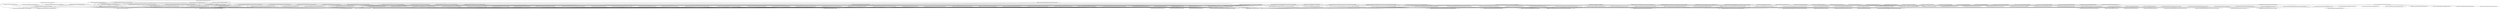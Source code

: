 digraph G {
  "org.apache.commons.lang3$StringUtils#deleteWhitespace(java.lang.String)" -> "org.apache.commons.lang3$StringUtils#isEmpty(java.lang.CharSequence)";
  "org.apache.commons.lang3$StringUtils#deleteWhitespace(java.lang.String)" -> "org.apache.commons.lang3$StringUtils#<clinit>()";
  "org.apache.commons.lang3$StringUtils#lastOrdinalIndexOf(java.lang.CharSequence,java.lang.CharSequence,int)" -> "org.apache.commons.lang3$StringUtils#ordinalIndexOf(java.lang.CharSequence,java.lang.CharSequence,int,boolean)";
  "org.apache.commons.lang3$StringUtils#lastOrdinalIndexOf(java.lang.CharSequence,java.lang.CharSequence,int)" -> "org.apache.commons.lang3$StringUtils#<clinit>()";
  "org.apache.commons.lang3$StringUtils#appendIfMissing(java.lang.String,java.lang.CharSequence,java.lang.CharSequence[])" -> "org.apache.commons.lang3$StringUtils#endsWith(java.lang.CharSequence,java.lang.CharSequence,boolean)";
  "org.apache.commons.lang3$StringUtils#appendIfMissing(java.lang.String,java.lang.CharSequence,java.lang.CharSequence[])" -> "org.apache.commons.lang3$StringUtils#isEmpty(java.lang.CharSequence)";
  "org.apache.commons.lang3$StringUtils#appendIfMissing(java.lang.String,java.lang.CharSequence,java.lang.CharSequence[])" -> "org.apache.commons.lang3$StringUtils#<clinit>()";
  "org.apache.commons.lang3$StringUtils#appendIfMissing(java.lang.String,java.lang.CharSequence,java.lang.CharSequence[])" -> "org.apache.commons.lang3$StringUtils#appendIfMissing(java.lang.String,java.lang.CharSequence,boolean,java.lang.CharSequence[])";
  "org.apache.commons.lang3$StringUtils#appendIfMissing(java.lang.String,java.lang.CharSequence,boolean,java.lang.CharSequence[])" -> "org.apache.commons.lang3$StringUtils#endsWith(java.lang.CharSequence,java.lang.CharSequence,boolean)";
  "org.apache.commons.lang3$StringUtils#appendIfMissing(java.lang.String,java.lang.CharSequence,boolean,java.lang.CharSequence[])" -> "org.apache.commons.lang3$StringUtils#isEmpty(java.lang.CharSequence)";
  "org.apache.commons.lang3$StringUtils#appendIfMissing(java.lang.String,java.lang.CharSequence,boolean,java.lang.CharSequence[])" -> "org.apache.commons.lang3$StringUtils#<clinit>()";
  "org.apache.commons.lang3$StringUtils#join(long[],char)" -> "org.apache.commons.lang3$StringUtils#<clinit>()";
  "org.apache.commons.lang3$StringUtils#join(long[],char)" -> "org.apache.commons.lang3$StringUtils#join(long[],char,int,int)";
  "org.apache.commons.lang3.math$NumberUtils#max(double[])" -> "org.apache.commons.lang3.math$NumberUtils#validateArray(java.lang.Object)";
  "org.apache.commons.lang3.math$NumberUtils#max(double[])" -> "org.apache.commons.lang3.math$NumberUtils#<clinit>()";
  "org.apache.commons.lang3$StringUtils#isAllUpperCase(java.lang.CharSequence)" -> "org.apache.commons.lang3$StringUtils#isEmpty(java.lang.CharSequence)";
  "org.apache.commons.lang3$StringUtils#isAllUpperCase(java.lang.CharSequence)" -> "org.apache.commons.lang3$StringUtils#<clinit>()";
  "org.apache.commons.lang3$StringUtils#chomp(java.lang.String)" -> "org.apache.commons.lang3$StringUtils#isEmpty(java.lang.CharSequence)";
  "org.apache.commons.lang3$StringUtils#chomp(java.lang.String)" -> "org.apache.commons.lang3$StringUtils#<clinit>()";
  "org.apache.commons.lang3$StringUtils#join(short[],char)" -> "org.apache.commons.lang3$StringUtils#join(short[],char,int,int)";
  "org.apache.commons.lang3$StringUtils#join(short[],char)" -> "org.apache.commons.lang3$StringUtils#<clinit>()";
  "org.apache.commons.lang3.math$NumberUtils#isNumber(java.lang.String)" -> "org.apache.commons.lang3$StringUtils#isEmpty(java.lang.CharSequence)";
  "org.apache.commons.lang3.math$NumberUtils#isNumber(java.lang.String)" -> "org.apache.commons.lang3$StringUtils#<clinit>()";
  "org.apache.commons.lang3$StringUtils#isAllLowerCase(java.lang.CharSequence)" -> "org.apache.commons.lang3$StringUtils#isEmpty(java.lang.CharSequence)";
  "org.apache.commons.lang3$StringUtils#isAllLowerCase(java.lang.CharSequence)" -> "org.apache.commons.lang3$StringUtils#<clinit>()";
  "org.apache.commons.lang3.math$NumberUtils#toInt(java.lang.String)" -> "org.apache.commons.lang3.math$NumberUtils#<clinit>()";
  "org.apache.commons.lang3.math$NumberUtils#toInt(java.lang.String)" -> "org.apache.commons.lang3.math$NumberUtils#toInt(java.lang.String,int)";
  "org.apache.commons.lang3.math$NumberUtils#max(byte[])" -> "org.apache.commons.lang3.math$NumberUtils#validateArray(java.lang.Object)";
  "org.apache.commons.lang3.math$NumberUtils#max(byte[])" -> "org.apache.commons.lang3.math$NumberUtils#<clinit>()";
  "org.apache.commons.lang3$StringUtils#join(java.lang.Object[],java.lang.String)" -> "org.apache.commons.lang3$StringUtils#join(java.lang.Object[],java.lang.String,int,int)";
  "org.apache.commons.lang3$StringUtils#join(java.lang.Object[],java.lang.String)" -> "org.apache.commons.lang3$StringUtils#<clinit>()";
  "org.apache.commons.lang3$StringUtils#indexOf(java.lang.CharSequence,int,int)" -> "org.apache.commons.lang3$StringUtils#isEmpty(java.lang.CharSequence)";
  "org.apache.commons.lang3$StringUtils#indexOf(java.lang.CharSequence,int,int)" -> "org.apache.commons.lang3$StringUtils#<clinit>()";
  "org.apache.commons.lang3$StringUtils#join(byte[],char)" -> "org.apache.commons.lang3$StringUtils#join(byte[],char,int,int)";
  "org.apache.commons.lang3$StringUtils#join(byte[],char)" -> "org.apache.commons.lang3$StringUtils#<clinit>()";
  "org.apache.commons.lang3$StringUtils#substringBeforeLast(java.lang.String,java.lang.String)" -> "org.apache.commons.lang3$StringUtils#isEmpty(java.lang.CharSequence)";
  "org.apache.commons.lang3$StringUtils#substringBeforeLast(java.lang.String,java.lang.String)" -> "org.apache.commons.lang3$StringUtils#<clinit>()";
  "org.apache.commons.lang3$StringUtils#strip(java.lang.String)" -> "org.apache.commons.lang3$StringUtils#stripEnd(java.lang.String,java.lang.String)";
  "org.apache.commons.lang3$StringUtils#strip(java.lang.String)" -> "org.apache.commons.lang3$StringUtils#stripStart(java.lang.String,java.lang.String)";
  "org.apache.commons.lang3$StringUtils#strip(java.lang.String)" -> "org.apache.commons.lang3$StringUtils#isEmpty(java.lang.CharSequence)";
  "org.apache.commons.lang3$StringUtils#strip(java.lang.String)" -> "org.apache.commons.lang3$StringUtils#<clinit>()";
  "org.apache.commons.lang3$StringUtils#strip(java.lang.String)" -> "org.apache.commons.lang3$StringUtils#strip(java.lang.String,java.lang.String)";
  "org.apache.commons.lang3$StringUtils#strip(java.lang.String,java.lang.String)" -> "org.apache.commons.lang3$StringUtils#stripEnd(java.lang.String,java.lang.String)";
  "org.apache.commons.lang3$StringUtils#strip(java.lang.String,java.lang.String)" -> "org.apache.commons.lang3$StringUtils#stripStart(java.lang.String,java.lang.String)";
  "org.apache.commons.lang3$StringUtils#strip(java.lang.String,java.lang.String)" -> "org.apache.commons.lang3$StringUtils#isEmpty(java.lang.CharSequence)";
  "org.apache.commons.lang3$StringUtils#strip(java.lang.String,java.lang.String)" -> "org.apache.commons.lang3$StringUtils#<clinit>()";
  "org.apache.commons.lang3.math$NumberUtils#max(float[])" -> "org.apache.commons.lang3.math$NumberUtils#validateArray(java.lang.Object)";
  "org.apache.commons.lang3.math$NumberUtils#max(float[])" -> "org.apache.commons.lang3.math$NumberUtils#<clinit>()";
  "org.apache.commons.lang3$StringUtils#leftPad(java.lang.String,int,java.lang.String)" -> "org.apache.commons.lang3$StringUtils#repeat(char,int)";
  "org.apache.commons.lang3$StringUtils#leftPad(java.lang.String,int,java.lang.String)" -> "org.apache.commons.lang3$StringUtils#leftPad(java.lang.String,int,char)";
  "org.apache.commons.lang3$StringUtils#leftPad(java.lang.String,int,java.lang.String)" -> "org.apache.commons.lang3$StringUtils#isEmpty(java.lang.CharSequence)";
  "org.apache.commons.lang3$StringUtils#leftPad(java.lang.String,int,java.lang.String)" -> "org.apache.commons.lang3$StringUtils#<clinit>()";
  "org.apache.commons.lang3$StringUtils#leftPad(java.lang.String,int,char)" -> "org.apache.commons.lang3$StringUtils#repeat(char,int)";
  "org.apache.commons.lang3$StringUtils#leftPad(java.lang.String,int,char)" -> "org.apache.commons.lang3$StringUtils#leftPad(java.lang.String,int,java.lang.String)";
  "org.apache.commons.lang3$StringUtils#leftPad(java.lang.String,int,char)" -> "org.apache.commons.lang3$StringUtils#isEmpty(java.lang.CharSequence)";
  "org.apache.commons.lang3$StringUtils#leftPad(java.lang.String,int,char)" -> "org.apache.commons.lang3$StringUtils#<clinit>()";
  "org.apache.commons.lang3$StringUtils#join(java.lang.Object[],char)" -> "org.apache.commons.lang3$StringUtils#join(java.lang.Object[],char,int,int)";
  "org.apache.commons.lang3$StringUtils#join(java.lang.Object[],char)" -> "org.apache.commons.lang3$StringUtils#<clinit>()";
  "org.apache.commons.lang3$StringUtils#removeEndIgnoreCase(java.lang.String,java.lang.String)" -> "org.apache.commons.lang3$StringUtils#endsWith(java.lang.CharSequence,java.lang.CharSequence,boolean)";
  "org.apache.commons.lang3$StringUtils#removeEndIgnoreCase(java.lang.String,java.lang.String)" -> "org.apache.commons.lang3$StringUtils#isEmpty(java.lang.CharSequence)";
  "org.apache.commons.lang3$StringUtils#removeEndIgnoreCase(java.lang.String,java.lang.String)" -> "org.apache.commons.lang3$StringUtils#<clinit>()";
  "org.apache.commons.lang3$StringUtils#removeEndIgnoreCase(java.lang.String,java.lang.String)" -> "org.apache.commons.lang3$StringUtils#endsWithIgnoreCase(java.lang.CharSequence,java.lang.CharSequence)";
  "org.apache.commons.lang3$StringUtils#endsWithIgnoreCase(java.lang.CharSequence,java.lang.CharSequence)" -> "org.apache.commons.lang3$StringUtils#endsWith(java.lang.CharSequence,java.lang.CharSequence,boolean)";
  "org.apache.commons.lang3$StringUtils#endsWithIgnoreCase(java.lang.CharSequence,java.lang.CharSequence)" -> "org.apache.commons.lang3$StringUtils#<clinit>()";
  "org.apache.commons.lang3$StringUtils#splitByCharacterTypeCamelCase(java.lang.String)" -> "org.apache.commons.lang3$StringUtils#<clinit>()";
  "org.apache.commons.lang3$StringUtils#splitByCharacterTypeCamelCase(java.lang.String)" -> "org.apache.commons.lang3$StringUtils#splitByCharacterType(java.lang.String,boolean)";
  "org.apache.commons.lang3$StringUtils#splitByWholeSeparatorPreserveAllTokens(java.lang.String,java.lang.String,int)" -> "org.apache.commons.lang3$StringUtils#splitByWholeSeparatorWorker(java.lang.String,java.lang.String,int,boolean)";
  "org.apache.commons.lang3$StringUtils#splitByWholeSeparatorPreserveAllTokens(java.lang.String,java.lang.String,int)" -> "org.apache.commons.lang3$StringUtils#splitWorker(java.lang.String,java.lang.String,int,boolean)";
  "org.apache.commons.lang3$StringUtils#splitByWholeSeparatorPreserveAllTokens(java.lang.String,java.lang.String,int)" -> "org.apache.commons.lang3$StringUtils#<clinit>()";
  "org.apache.commons.lang3$StringUtils#splitByWholeSeparatorWorker(java.lang.String,java.lang.String,int,boolean)" -> "org.apache.commons.lang3$StringUtils#splitWorker(java.lang.String,java.lang.String,int,boolean)";
  "org.apache.commons.lang3$StringUtils#splitByWholeSeparatorWorker(java.lang.String,java.lang.String,int,boolean)" -> "org.apache.commons.lang3$StringUtils#<clinit>()";
  "org.apache.commons.lang3$StringUtils#lastIndexOfIgnoreCase(java.lang.CharSequence,java.lang.CharSequence)" -> "org.apache.commons.lang3$StringUtils#lastIndexOfIgnoreCase(java.lang.CharSequence,java.lang.CharSequence,int)";
  "org.apache.commons.lang3$StringUtils#lastIndexOfIgnoreCase(java.lang.CharSequence,java.lang.CharSequence)" -> "org.apache.commons.lang3$StringUtils#<clinit>()";
  "org.apache.commons.lang3$StringUtils#appendIfMissingIgnoreCase(java.lang.String,java.lang.CharSequence,java.lang.CharSequence[])" -> "org.apache.commons.lang3$StringUtils#endsWith(java.lang.CharSequence,java.lang.CharSequence,boolean)";
  "org.apache.commons.lang3$StringUtils#appendIfMissingIgnoreCase(java.lang.String,java.lang.CharSequence,java.lang.CharSequence[])" -> "org.apache.commons.lang3$StringUtils#isEmpty(java.lang.CharSequence)";
  "org.apache.commons.lang3$StringUtils#appendIfMissingIgnoreCase(java.lang.String,java.lang.CharSequence,java.lang.CharSequence[])" -> "org.apache.commons.lang3$StringUtils#<clinit>()";
  "org.apache.commons.lang3$StringUtils#appendIfMissingIgnoreCase(java.lang.String,java.lang.CharSequence,java.lang.CharSequence[])" -> "org.apache.commons.lang3$StringUtils#appendIfMissing(java.lang.String,java.lang.CharSequence,boolean,java.lang.CharSequence[])";
  "org.apache.commons.lang3$StringUtils#abbreviateMiddle(java.lang.String,java.lang.String,int)" -> "org.apache.commons.lang3$StringUtils#isEmpty(java.lang.CharSequence)";
  "org.apache.commons.lang3$StringUtils#abbreviateMiddle(java.lang.String,java.lang.String,int)" -> "org.apache.commons.lang3$StringUtils#<clinit>()";
  "org.apache.commons.lang3$StringUtils#center(java.lang.String,int,java.lang.String)" -> "org.apache.commons.lang3$StringUtils#repeat(char,int)";
  "org.apache.commons.lang3$StringUtils#center(java.lang.String,int,java.lang.String)" -> "org.apache.commons.lang3$StringUtils#leftPad(java.lang.String,int,java.lang.String)";
  "org.apache.commons.lang3$StringUtils#center(java.lang.String,int,java.lang.String)" -> "org.apache.commons.lang3$StringUtils#leftPad(java.lang.String,int,char)";
  "org.apache.commons.lang3$StringUtils#center(java.lang.String,int,java.lang.String)" -> "org.apache.commons.lang3$StringUtils#rightPad(java.lang.String,int,char)";
  "org.apache.commons.lang3$StringUtils#center(java.lang.String,int,java.lang.String)" -> "org.apache.commons.lang3$StringUtils#isEmpty(java.lang.CharSequence)";
  "org.apache.commons.lang3$StringUtils#center(java.lang.String,int,java.lang.String)" -> "org.apache.commons.lang3$StringUtils#<clinit>()";
  "org.apache.commons.lang3$StringUtils#center(java.lang.String,int,java.lang.String)" -> "org.apache.commons.lang3$StringUtils#rightPad(java.lang.String,int,java.lang.String)";
  "org.apache.commons.lang3$StringUtils#rightPad(java.lang.String,int,char)" -> "org.apache.commons.lang3$StringUtils#repeat(char,int)";
  "org.apache.commons.lang3$StringUtils#rightPad(java.lang.String,int,char)" -> "org.apache.commons.lang3$StringUtils#isEmpty(java.lang.CharSequence)";
  "org.apache.commons.lang3$StringUtils#rightPad(java.lang.String,int,char)" -> "org.apache.commons.lang3$StringUtils#<clinit>()";
  "org.apache.commons.lang3$StringUtils#rightPad(java.lang.String,int,char)" -> "org.apache.commons.lang3$StringUtils#rightPad(java.lang.String,int,java.lang.String)";
  "org.apache.commons.lang3$StringUtils#rightPad(java.lang.String,int,java.lang.String)" -> "org.apache.commons.lang3$StringUtils#repeat(char,int)";
  "org.apache.commons.lang3$StringUtils#rightPad(java.lang.String,int,java.lang.String)" -> "org.apache.commons.lang3$StringUtils#rightPad(java.lang.String,int,char)";
  "org.apache.commons.lang3$StringUtils#rightPad(java.lang.String,int,java.lang.String)" -> "org.apache.commons.lang3$StringUtils#isEmpty(java.lang.CharSequence)";
  "org.apache.commons.lang3$StringUtils#rightPad(java.lang.String,int,java.lang.String)" -> "org.apache.commons.lang3$StringUtils#<clinit>()";
  "org.apache.commons.lang3$StringUtils#defaultIfEmpty(java.lang.CharSequence,java.lang.CharSequence)" -> "org.apache.commons.lang3$StringUtils#isEmpty(java.lang.CharSequence)";
  "org.apache.commons.lang3$StringUtils#defaultIfEmpty(java.lang.CharSequence,java.lang.CharSequence)" -> "org.apache.commons.lang3$StringUtils#<clinit>()";
  "org.apache.commons.lang3$StringUtils#splitByWholeSeparator(java.lang.String,java.lang.String)" -> "org.apache.commons.lang3$StringUtils#splitByWholeSeparatorWorker(java.lang.String,java.lang.String,int,boolean)";
  "org.apache.commons.lang3$StringUtils#splitByWholeSeparator(java.lang.String,java.lang.String)" -> "org.apache.commons.lang3$StringUtils#splitWorker(java.lang.String,java.lang.String,int,boolean)";
  "org.apache.commons.lang3$StringUtils#splitByWholeSeparator(java.lang.String,java.lang.String)" -> "org.apache.commons.lang3$StringUtils#<clinit>()";
  "org.apache.commons.lang3$StringUtils#remove(java.lang.String,java.lang.String)" -> "org.apache.commons.lang3$StringUtils#isEmpty(java.lang.CharSequence)";
  "org.apache.commons.lang3$StringUtils#remove(java.lang.String,java.lang.String)" -> "org.apache.commons.lang3$StringUtils#replace(java.lang.String,java.lang.String,java.lang.String,int)";
  "org.apache.commons.lang3$StringUtils#remove(java.lang.String,java.lang.String)" -> "org.apache.commons.lang3$StringUtils#<clinit>()";
  "org.apache.commons.lang3$StringUtils#replace(java.lang.String,java.lang.String,java.lang.String,int)" -> "org.apache.commons.lang3$StringUtils#isEmpty(java.lang.CharSequence)";
  "org.apache.commons.lang3$StringUtils#replace(java.lang.String,java.lang.String,java.lang.String,int)" -> "org.apache.commons.lang3$StringUtils#<clinit>()";
  "org.apache.commons.lang3$StringUtils#defaultIfBlank(java.lang.CharSequence,java.lang.CharSequence)" -> "org.apache.commons.lang3$StringUtils#<clinit>()";
  "org.apache.commons.lang3$StringUtils#defaultIfBlank(java.lang.CharSequence,java.lang.CharSequence)" -> "org.apache.commons.lang3$StringUtils#isBlank(java.lang.CharSequence)";
  "org.apache.commons.lang3$StringUtils#countMatches(java.lang.CharSequence,java.lang.CharSequence)" -> "org.apache.commons.lang3$StringUtils#isEmpty(java.lang.CharSequence)";
  "org.apache.commons.lang3$StringUtils#countMatches(java.lang.CharSequence,java.lang.CharSequence)" -> "org.apache.commons.lang3$StringUtils#<clinit>()";
  "org.apache.commons.lang3$StringUtils#abbreviate(java.lang.String,int,int)" -> "org.apache.commons.lang3$StringUtils#abbreviate(java.lang.String,int)";
  "org.apache.commons.lang3$StringUtils#abbreviate(java.lang.String,int,int)" -> "org.apache.commons.lang3$StringUtils#<clinit>()";
  "org.apache.commons.lang3$StringUtils#abbreviate(java.lang.String,int)" -> "org.apache.commons.lang3$StringUtils#abbreviate(java.lang.String,int,int)";
  "org.apache.commons.lang3$StringUtils#abbreviate(java.lang.String,int)" -> "org.apache.commons.lang3$StringUtils#<clinit>()";
  "org.apache.commons.lang3$StringUtils#splitPreserveAllTokens(java.lang.String,java.lang.String)" -> "org.apache.commons.lang3$StringUtils#splitWorker(java.lang.String,java.lang.String,int,boolean)";
  "org.apache.commons.lang3$StringUtils#splitPreserveAllTokens(java.lang.String,java.lang.String)" -> "org.apache.commons.lang3$StringUtils#<clinit>()";
  "org.apache.commons.lang3$StringUtils#startsWithIgnoreCase(java.lang.CharSequence,java.lang.CharSequence)" -> "org.apache.commons.lang3$StringUtils#startsWith(java.lang.CharSequence,java.lang.CharSequence,boolean)";
  "org.apache.commons.lang3$StringUtils#startsWithIgnoreCase(java.lang.CharSequence,java.lang.CharSequence)" -> "org.apache.commons.lang3$StringUtils#<clinit>()";
  "org.apache.commons.lang3$StringUtils#stripToEmpty(java.lang.String)" -> "org.apache.commons.lang3$StringUtils#stripEnd(java.lang.String,java.lang.String)";
  "org.apache.commons.lang3$StringUtils#stripToEmpty(java.lang.String)" -> "org.apache.commons.lang3$StringUtils#stripStart(java.lang.String,java.lang.String)";
  "org.apache.commons.lang3$StringUtils#stripToEmpty(java.lang.String)" -> "org.apache.commons.lang3$StringUtils#isEmpty(java.lang.CharSequence)";
  "org.apache.commons.lang3$StringUtils#stripToEmpty(java.lang.String)" -> "org.apache.commons.lang3$StringUtils#<clinit>()";
  "org.apache.commons.lang3$StringUtils#stripToEmpty(java.lang.String)" -> "org.apache.commons.lang3$StringUtils#strip(java.lang.String,java.lang.String)";
  "org.apache.commons.lang3$StringUtils#prependIfMissing(java.lang.String,java.lang.CharSequence,java.lang.CharSequence[])" -> "org.apache.commons.lang3$StringUtils#startsWith(java.lang.CharSequence,java.lang.CharSequence,boolean)";
  "org.apache.commons.lang3$StringUtils#prependIfMissing(java.lang.String,java.lang.CharSequence,java.lang.CharSequence[])" -> "org.apache.commons.lang3$StringUtils#isEmpty(java.lang.CharSequence)";
  "org.apache.commons.lang3$StringUtils#prependIfMissing(java.lang.String,java.lang.CharSequence,java.lang.CharSequence[])" -> "org.apache.commons.lang3$StringUtils#<clinit>()";
  "org.apache.commons.lang3$StringUtils#prependIfMissing(java.lang.String,java.lang.CharSequence,java.lang.CharSequence[])" -> "org.apache.commons.lang3$StringUtils#prependIfMissing(java.lang.String,java.lang.CharSequence,boolean,java.lang.CharSequence[])";
  "org.apache.commons.lang3$StringUtils#prependIfMissing(java.lang.String,java.lang.CharSequence,boolean,java.lang.CharSequence[])" -> "org.apache.commons.lang3$StringUtils#startsWith(java.lang.CharSequence,java.lang.CharSequence,boolean)";
  "org.apache.commons.lang3$StringUtils#prependIfMissing(java.lang.String,java.lang.CharSequence,boolean,java.lang.CharSequence[])" -> "org.apache.commons.lang3$StringUtils#isEmpty(java.lang.CharSequence)";
  "org.apache.commons.lang3$StringUtils#prependIfMissing(java.lang.String,java.lang.CharSequence,boolean,java.lang.CharSequence[])" -> "org.apache.commons.lang3$StringUtils#<clinit>()";
  "org.apache.commons.lang3$StringUtils#swapCase(java.lang.String)" -> "org.apache.commons.lang3$StringUtils#isEmpty(java.lang.CharSequence)";
  "org.apache.commons.lang3$StringUtils#swapCase(java.lang.String)" -> "org.apache.commons.lang3$StringUtils#<clinit>()";
  "org.apache.commons.lang3$StringUtils#removeStart(java.lang.String,java.lang.String)" -> "org.apache.commons.lang3$StringUtils#isEmpty(java.lang.CharSequence)";
  "org.apache.commons.lang3$StringUtils#removeStart(java.lang.String,java.lang.String)" -> "org.apache.commons.lang3$StringUtils#<clinit>()";
  "org.apache.commons.lang3$StringUtils#leftPad(java.lang.String,int)" -> "org.apache.commons.lang3$StringUtils#repeat(char,int)";
  "org.apache.commons.lang3$StringUtils#leftPad(java.lang.String,int)" -> "org.apache.commons.lang3$StringUtils#leftPad(java.lang.String,int,java.lang.String)";
  "org.apache.commons.lang3$StringUtils#leftPad(java.lang.String,int)" -> "org.apache.commons.lang3$StringUtils#leftPad(java.lang.String,int,char)";
  "org.apache.commons.lang3$StringUtils#leftPad(java.lang.String,int)" -> "org.apache.commons.lang3$StringUtils#isEmpty(java.lang.CharSequence)";
  "org.apache.commons.lang3$StringUtils#leftPad(java.lang.String,int)" -> "org.apache.commons.lang3$StringUtils#<clinit>()";
  "org.apache.commons.lang3$StringUtils#trimToNull(java.lang.String)" -> "org.apache.commons.lang3$StringUtils#isEmpty(java.lang.CharSequence)";
  "org.apache.commons.lang3$StringUtils#trimToNull(java.lang.String)" -> "org.apache.commons.lang3$StringUtils#<clinit>()";
  "org.apache.commons.lang3$StringUtils#trimToNull(java.lang.String)" -> "org.apache.commons.lang3$StringUtils#trim(java.lang.String)";
  "org.apache.commons.lang3.math$NumberUtils#min(short[])" -> "org.apache.commons.lang3.math$NumberUtils#validateArray(java.lang.Object)";
  "org.apache.commons.lang3.math$NumberUtils#min(short[])" -> "org.apache.commons.lang3.math$NumberUtils#<clinit>()";
  "org.apache.commons.lang3$StringUtils#repeat(java.lang.String,int)" -> "org.apache.commons.lang3$StringUtils#repeat(char,int)";
  "org.apache.commons.lang3$StringUtils#repeat(java.lang.String,int)" -> "org.apache.commons.lang3$StringUtils#<clinit>()";
  "org.apache.commons.lang3$StringUtils#indexOfAnyBut(java.lang.CharSequence,java.lang.CharSequence)" -> "org.apache.commons.lang3$StringUtils#isEmpty(java.lang.CharSequence)";
  "org.apache.commons.lang3$StringUtils#indexOfAnyBut(java.lang.CharSequence,java.lang.CharSequence)" -> "org.apache.commons.lang3$StringUtils#<clinit>()";
  "org.apache.commons.lang3$StringUtils#prependIfMissingIgnoreCase(java.lang.String,java.lang.CharSequence,java.lang.CharSequence[])" -> "org.apache.commons.lang3$StringUtils#startsWith(java.lang.CharSequence,java.lang.CharSequence,boolean)";
  "org.apache.commons.lang3$StringUtils#prependIfMissingIgnoreCase(java.lang.String,java.lang.CharSequence,java.lang.CharSequence[])" -> "org.apache.commons.lang3$StringUtils#isEmpty(java.lang.CharSequence)";
  "org.apache.commons.lang3$StringUtils#prependIfMissingIgnoreCase(java.lang.String,java.lang.CharSequence,java.lang.CharSequence[])" -> "org.apache.commons.lang3$StringUtils#<clinit>()";
  "org.apache.commons.lang3$StringUtils#prependIfMissingIgnoreCase(java.lang.String,java.lang.CharSequence,java.lang.CharSequence[])" -> "org.apache.commons.lang3$StringUtils#prependIfMissing(java.lang.String,java.lang.CharSequence,boolean,java.lang.CharSequence[])";
  "org.apache.commons.lang3$StringUtils#startsWith(java.lang.CharSequence,java.lang.CharSequence)" -> "org.apache.commons.lang3$StringUtils#startsWith(java.lang.CharSequence,java.lang.CharSequence,boolean)";
  "org.apache.commons.lang3$StringUtils#startsWith(java.lang.CharSequence,java.lang.CharSequence)" -> "org.apache.commons.lang3$StringUtils#<clinit>()";
  "org.apache.commons.lang3$StringUtils#substringAfterLast(java.lang.String,java.lang.String)" -> "org.apache.commons.lang3$StringUtils#isEmpty(java.lang.CharSequence)";
  "org.apache.commons.lang3$StringUtils#substringAfterLast(java.lang.String,java.lang.String)" -> "org.apache.commons.lang3$StringUtils#<clinit>()";
  "org.apache.commons.lang3$StringUtils#contains(java.lang.CharSequence,int)" -> "org.apache.commons.lang3$StringUtils#isEmpty(java.lang.CharSequence)";
  "org.apache.commons.lang3$StringUtils#contains(java.lang.CharSequence,int)" -> "org.apache.commons.lang3$StringUtils#<clinit>()";
  "org.apache.commons.lang3$StringUtils#getCommonPrefix(java.lang.String[])" -> "org.apache.commons.lang3$StringUtils#<clinit>()";
  "org.apache.commons.lang3$StringUtils#getCommonPrefix(java.lang.String[])" -> "org.apache.commons.lang3$StringUtils#indexOfDifference(java.lang.CharSequence[])";
  "org.apache.commons.lang3$StringUtils#center(java.lang.String,int)" -> "org.apache.commons.lang3$StringUtils#repeat(char,int)";
  "org.apache.commons.lang3$StringUtils#center(java.lang.String,int)" -> "org.apache.commons.lang3$StringUtils#leftPad(java.lang.String,int,java.lang.String)";
  "org.apache.commons.lang3$StringUtils#center(java.lang.String,int)" -> "org.apache.commons.lang3$StringUtils#leftPad(java.lang.String,int,char)";
  "org.apache.commons.lang3$StringUtils#center(java.lang.String,int)" -> "org.apache.commons.lang3$StringUtils#rightPad(java.lang.String,int,char)";
  "org.apache.commons.lang3$StringUtils#center(java.lang.String,int)" -> "org.apache.commons.lang3$StringUtils#isEmpty(java.lang.CharSequence)";
  "org.apache.commons.lang3$StringUtils#center(java.lang.String,int)" -> "org.apache.commons.lang3$StringUtils#<clinit>()";
  "org.apache.commons.lang3$StringUtils#center(java.lang.String,int)" -> "org.apache.commons.lang3$StringUtils#center(java.lang.String,int,char)";
  "org.apache.commons.lang3$StringUtils#center(java.lang.String,int)" -> "org.apache.commons.lang3$StringUtils#rightPad(java.lang.String,int,java.lang.String)";
  "org.apache.commons.lang3$StringUtils#center(java.lang.String,int,char)" -> "org.apache.commons.lang3$StringUtils#repeat(char,int)";
  "org.apache.commons.lang3$StringUtils#center(java.lang.String,int,char)" -> "org.apache.commons.lang3$StringUtils#leftPad(java.lang.String,int,java.lang.String)";
  "org.apache.commons.lang3$StringUtils#center(java.lang.String,int,char)" -> "org.apache.commons.lang3$StringUtils#leftPad(java.lang.String,int,char)";
  "org.apache.commons.lang3$StringUtils#center(java.lang.String,int,char)" -> "org.apache.commons.lang3$StringUtils#rightPad(java.lang.String,int,char)";
  "org.apache.commons.lang3$StringUtils#center(java.lang.String,int,char)" -> "org.apache.commons.lang3$StringUtils#isEmpty(java.lang.CharSequence)";
  "org.apache.commons.lang3$StringUtils#center(java.lang.String,int,char)" -> "org.apache.commons.lang3$StringUtils#<clinit>()";
  "org.apache.commons.lang3$StringUtils#center(java.lang.String,int,char)" -> "org.apache.commons.lang3$StringUtils#rightPad(java.lang.String,int,java.lang.String)";
  "org.apache.commons.lang3.math$NumberUtils#min(byte[])" -> "org.apache.commons.lang3.math$NumberUtils#validateArray(java.lang.Object)";
  "org.apache.commons.lang3.math$NumberUtils#min(byte[])" -> "org.apache.commons.lang3.math$NumberUtils#<clinit>()";
  "org.apache.commons.lang3.math$NumberUtils#createNumber(java.lang.String)" -> "org.apache.commons.lang3.math$NumberUtils#isAllZeros(java.lang.String)";
  "org.apache.commons.lang3.math$NumberUtils#createNumber(java.lang.String)" -> "org.apache.commons.lang3.math$NumberUtils#createDouble(java.lang.String)";
  "org.apache.commons.lang3.math$NumberUtils#createNumber(java.lang.String)" -> "org.apache.commons.lang3.math$NumberUtils#createInteger(java.lang.String)";
  "org.apache.commons.lang3.math$NumberUtils#createNumber(java.lang.String)" -> "org.apache.commons.lang3.math$NumberUtils#createFloat(java.lang.String)";
  "org.apache.commons.lang3.math$NumberUtils#createNumber(java.lang.String)" -> "org.apache.commons.lang3$StringUtils#isEmpty(java.lang.CharSequence)";
  "org.apache.commons.lang3.math$NumberUtils#createNumber(java.lang.String)" -> "org.apache.commons.lang3.math$NumberUtils#createLong(java.lang.String)";
  "org.apache.commons.lang3.math$NumberUtils#createNumber(java.lang.String)" -> "org.apache.commons.lang3.math$NumberUtils#createBigDecimal(java.lang.String)";
  "org.apache.commons.lang3.math$NumberUtils#createNumber(java.lang.String)" -> "org.apache.commons.lang3$StringUtils#<clinit>()";
  "org.apache.commons.lang3.math$NumberUtils#createNumber(java.lang.String)" -> "org.apache.commons.lang3.math$NumberUtils#<clinit>()";
  "org.apache.commons.lang3.math$NumberUtils#createNumber(java.lang.String)" -> "org.apache.commons.lang3.math$NumberUtils#isDigits(java.lang.String)";
  "org.apache.commons.lang3.math$NumberUtils#createNumber(java.lang.String)" -> "org.apache.commons.lang3$StringUtils#isBlank(java.lang.CharSequence)";
  "org.apache.commons.lang3.math$NumberUtils#createNumber(java.lang.String)" -> "org.apache.commons.lang3.math$NumberUtils#createBigInteger(java.lang.String)";
  "org.apache.commons.lang3.math$NumberUtils#createBigDecimal(java.lang.String)" -> "org.apache.commons.lang3$StringUtils#<clinit>()";
  "org.apache.commons.lang3.math$NumberUtils#createBigDecimal(java.lang.String)" -> "org.apache.commons.lang3$StringUtils#isBlank(java.lang.CharSequence)";
  "org.apache.commons.lang3.math$NumberUtils#isDigits(java.lang.String)" -> "org.apache.commons.lang3$StringUtils#isEmpty(java.lang.CharSequence)";
  "org.apache.commons.lang3.math$NumberUtils#isDigits(java.lang.String)" -> "org.apache.commons.lang3$StringUtils#<clinit>()";
  "org.apache.commons.lang3$StringUtils#splitPreserveAllTokens(java.lang.String)" -> "org.apache.commons.lang3$StringUtils#splitWorker(java.lang.String,java.lang.String,int,boolean)";
  "org.apache.commons.lang3$StringUtils#splitPreserveAllTokens(java.lang.String)" -> "org.apache.commons.lang3$StringUtils#<clinit>()";
  "org.apache.commons.lang3$StringUtils#indexOfAny(java.lang.CharSequence,char[])" -> "org.apache.commons.lang3$StringUtils#isEmpty(java.lang.CharSequence)";
  "org.apache.commons.lang3$StringUtils#indexOfAny(java.lang.CharSequence,char[])" -> "org.apache.commons.lang3$StringUtils#<clinit>()";
  "org.apache.commons.lang3$StringUtils#normalizeSpace(java.lang.String)" -> "org.apache.commons.lang3$StringUtils#<clinit>()";
  "org.apache.commons.lang3$StringUtils#normalizeSpace(java.lang.String)" -> "org.apache.commons.lang3$StringUtils#trim(java.lang.String)";
  "org.apache.commons.lang3$StringUtils#indexOfIgnoreCase(java.lang.CharSequence,java.lang.CharSequence)" -> "org.apache.commons.lang3$StringUtils#<clinit>()";
  "org.apache.commons.lang3$StringUtils#indexOfIgnoreCase(java.lang.CharSequence,java.lang.CharSequence)" -> "org.apache.commons.lang3$StringUtils#indexOfIgnoreCase(java.lang.CharSequence,java.lang.CharSequence,int)";
  "org.apache.commons.lang3$StringUtils#containsWhitespace(java.lang.CharSequence)" -> "org.apache.commons.lang3$StringUtils#isEmpty(java.lang.CharSequence)";
  "org.apache.commons.lang3$StringUtils#containsWhitespace(java.lang.CharSequence)" -> "org.apache.commons.lang3$StringUtils#<clinit>()";
  "org.apache.commons.lang3$StringUtils#indexOfAnyBut(java.lang.CharSequence,char[])" -> "org.apache.commons.lang3$StringUtils#isEmpty(java.lang.CharSequence)";
  "org.apache.commons.lang3$StringUtils#indexOfAnyBut(java.lang.CharSequence,char[])" -> "org.apache.commons.lang3$StringUtils#<clinit>()";
  "org.apache.commons.lang3.math$NumberUtils#toLong(java.lang.String)" -> "org.apache.commons.lang3.math$NumberUtils#toLong(java.lang.String,long)";
  "org.apache.commons.lang3.math$NumberUtils#toLong(java.lang.String)" -> "org.apache.commons.lang3.math$NumberUtils#<clinit>()";
  "org.apache.commons.lang3$StringUtils#split(java.lang.String,java.lang.String)" -> "org.apache.commons.lang3$StringUtils#splitWorker(java.lang.String,java.lang.String,int,boolean)";
  "org.apache.commons.lang3$StringUtils#split(java.lang.String,java.lang.String)" -> "org.apache.commons.lang3$StringUtils#<clinit>()";
  "org.apache.commons.lang3$StringUtils#replaceChars(java.lang.String,java.lang.String,java.lang.String)" -> "org.apache.commons.lang3$StringUtils#isEmpty(java.lang.CharSequence)";
  "org.apache.commons.lang3$StringUtils#replaceChars(java.lang.String,java.lang.String,java.lang.String)" -> "org.apache.commons.lang3$StringUtils#<clinit>()";
  "org.apache.commons.lang3$StringUtils#splitPreserveAllTokens(java.lang.String,char)" -> "org.apache.commons.lang3$StringUtils#splitWorker(java.lang.String,char,boolean)";
  "org.apache.commons.lang3$StringUtils#splitPreserveAllTokens(java.lang.String,char)" -> "org.apache.commons.lang3$StringUtils#<clinit>()";
  "org.apache.commons.lang3$StringUtils#replace(java.lang.String,java.lang.String,java.lang.String)" -> "org.apache.commons.lang3$StringUtils#isEmpty(java.lang.CharSequence)";
  "org.apache.commons.lang3$StringUtils#replace(java.lang.String,java.lang.String,java.lang.String)" -> "org.apache.commons.lang3$StringUtils#replace(java.lang.String,java.lang.String,java.lang.String,int)";
  "org.apache.commons.lang3$StringUtils#replace(java.lang.String,java.lang.String,java.lang.String)" -> "org.apache.commons.lang3$StringUtils#<clinit>()";
  "org.apache.commons.lang3$StringUtils#join(java.lang.Iterable,char)" -> "org.apache.commons.lang3$StringUtils#join(java.util.Iterator,char)";
  "org.apache.commons.lang3$StringUtils#join(java.lang.Iterable,char)" -> "org.apache.commons.lang3$StringUtils#<clinit>()";
  "org.apache.commons.lang3$StringUtils#stripAll(java.lang.String[],java.lang.String)" -> "org.apache.commons.lang3$StringUtils#stripEnd(java.lang.String,java.lang.String)";
  "org.apache.commons.lang3$StringUtils#stripAll(java.lang.String[],java.lang.String)" -> "org.apache.commons.lang3$StringUtils#stripStart(java.lang.String,java.lang.String)";
  "org.apache.commons.lang3$StringUtils#stripAll(java.lang.String[],java.lang.String)" -> "org.apache.commons.lang3$StringUtils#isEmpty(java.lang.CharSequence)";
  "org.apache.commons.lang3$StringUtils#stripAll(java.lang.String[],java.lang.String)" -> "org.apache.commons.lang3$StringUtils#<clinit>()";
  "org.apache.commons.lang3$StringUtils#stripAll(java.lang.String[],java.lang.String)" -> "org.apache.commons.lang3$StringUtils#strip(java.lang.String,java.lang.String)";
  "org.apache.commons.lang3$StringUtils#split(java.lang.String)" -> "org.apache.commons.lang3$StringUtils#splitWorker(java.lang.String,java.lang.String,int,boolean)";
  "org.apache.commons.lang3$StringUtils#split(java.lang.String)" -> "org.apache.commons.lang3$StringUtils#<clinit>()";
  "org.apache.commons.lang3$StringUtils#split(java.lang.String)" -> "org.apache.commons.lang3$StringUtils#split(java.lang.String,java.lang.String,int)";
  "org.apache.commons.lang3$StringUtils#split(java.lang.String,java.lang.String,int)" -> "org.apache.commons.lang3$StringUtils#splitWorker(java.lang.String,java.lang.String,int,boolean)";
  "org.apache.commons.lang3$StringUtils#split(java.lang.String,java.lang.String,int)" -> "org.apache.commons.lang3$StringUtils#<clinit>()";
  "org.apache.commons.lang3$StringUtils#splitByWholeSeparatorPreserveAllTokens(java.lang.String,java.lang.String)" -> "org.apache.commons.lang3$StringUtils#splitByWholeSeparatorWorker(java.lang.String,java.lang.String,int,boolean)";
  "org.apache.commons.lang3$StringUtils#splitByWholeSeparatorPreserveAllTokens(java.lang.String,java.lang.String)" -> "org.apache.commons.lang3$StringUtils#splitWorker(java.lang.String,java.lang.String,int,boolean)";
  "org.apache.commons.lang3$StringUtils#splitByWholeSeparatorPreserveAllTokens(java.lang.String,java.lang.String)" -> "org.apache.commons.lang3$StringUtils#<clinit>()";
  "org.apache.commons.lang3$StringUtils#remove(java.lang.String,char)" -> "org.apache.commons.lang3$StringUtils#isEmpty(java.lang.CharSequence)";
  "org.apache.commons.lang3$StringUtils#remove(java.lang.String,char)" -> "org.apache.commons.lang3$StringUtils#<clinit>()";
  "org.apache.commons.lang3.math$NumberUtils#max(long[])" -> "org.apache.commons.lang3.math$NumberUtils#validateArray(java.lang.Object)";
  "org.apache.commons.lang3.math$NumberUtils#max(long[])" -> "org.apache.commons.lang3.math$NumberUtils#<clinit>()";
  "org.apache.commons.lang3$StringUtils#repeat(java.lang.String,java.lang.String,int)" -> "org.apache.commons.lang3$StringUtils#repeat(char,int)";
  "org.apache.commons.lang3$StringUtils#repeat(java.lang.String,java.lang.String,int)" -> "org.apache.commons.lang3$StringUtils#repeat(java.lang.String,int)";
  "org.apache.commons.lang3$StringUtils#repeat(java.lang.String,java.lang.String,int)" -> "org.apache.commons.lang3$StringUtils#isEmpty(java.lang.CharSequence)";
  "org.apache.commons.lang3$StringUtils#repeat(java.lang.String,java.lang.String,int)" -> "org.apache.commons.lang3$StringUtils#removeEnd(java.lang.String,java.lang.String)";
  "org.apache.commons.lang3$StringUtils#repeat(java.lang.String,java.lang.String,int)" -> "org.apache.commons.lang3$StringUtils#<clinit>()";
  "org.apache.commons.lang3$StringUtils#removeEnd(java.lang.String,java.lang.String)" -> "org.apache.commons.lang3$StringUtils#isEmpty(java.lang.CharSequence)";
  "org.apache.commons.lang3$StringUtils#removeEnd(java.lang.String,java.lang.String)" -> "org.apache.commons.lang3$StringUtils#<clinit>()";
  "org.apache.commons.lang3.math$NumberUtils#min(long[])" -> "org.apache.commons.lang3.math$NumberUtils#validateArray(java.lang.Object)";
  "org.apache.commons.lang3.math$NumberUtils#min(long[])" -> "org.apache.commons.lang3.math$NumberUtils#<clinit>()";
  "org.apache.commons.lang3.math$NumberUtils#toShort(java.lang.String)" -> "org.apache.commons.lang3.math$NumberUtils#<clinit>()";
  "org.apache.commons.lang3.math$NumberUtils#toShort(java.lang.String)" -> "org.apache.commons.lang3.math$NumberUtils#toShort(java.lang.String,short)";
  "org.apache.commons.lang3$StringUtils#stripAll(java.lang.String[])" -> "org.apache.commons.lang3$StringUtils#stripEnd(java.lang.String,java.lang.String)";
  "org.apache.commons.lang3$StringUtils#stripAll(java.lang.String[])" -> "org.apache.commons.lang3$StringUtils#stripStart(java.lang.String,java.lang.String)";
  "org.apache.commons.lang3$StringUtils#stripAll(java.lang.String[])" -> "org.apache.commons.lang3$StringUtils#isEmpty(java.lang.CharSequence)";
  "org.apache.commons.lang3$StringUtils#stripAll(java.lang.String[])" -> "org.apache.commons.lang3$StringUtils#stripAll(java.lang.String[],java.lang.String)";
  "org.apache.commons.lang3$StringUtils#stripAll(java.lang.String[])" -> "org.apache.commons.lang3$StringUtils#<clinit>()";
  "org.apache.commons.lang3$StringUtils#stripAll(java.lang.String[])" -> "org.apache.commons.lang3$StringUtils#strip(java.lang.String,java.lang.String)";
  "org.apache.commons.lang3$StringUtils#splitPreserveAllTokens(java.lang.String,java.lang.String,int)" -> "org.apache.commons.lang3$StringUtils#splitWorker(java.lang.String,java.lang.String,int,boolean)";
  "org.apache.commons.lang3$StringUtils#splitPreserveAllTokens(java.lang.String,java.lang.String,int)" -> "org.apache.commons.lang3$StringUtils#<clinit>()";
  "org.apache.commons.lang3.math$NumberUtils#toDouble(java.lang.String)" -> "org.apache.commons.lang3.math$NumberUtils#<clinit>()";
  "org.apache.commons.lang3.math$NumberUtils#toDouble(java.lang.String)" -> "org.apache.commons.lang3.math$NumberUtils#toDouble(java.lang.String,double)";
  "org.apache.commons.lang3$StringUtils#containsOnly(java.lang.CharSequence,char[])" -> "org.apache.commons.lang3$StringUtils#isEmpty(java.lang.CharSequence)";
  "org.apache.commons.lang3$StringUtils#containsOnly(java.lang.CharSequence,char[])" -> "org.apache.commons.lang3$StringUtils#indexOfAnyBut(java.lang.CharSequence,char[])";
  "org.apache.commons.lang3$StringUtils#containsOnly(java.lang.CharSequence,char[])" -> "org.apache.commons.lang3$StringUtils#<clinit>()";
  "org.apache.commons.lang3$StringUtils#substringBefore(java.lang.String,java.lang.String)" -> "org.apache.commons.lang3$StringUtils#isEmpty(java.lang.CharSequence)";
  "org.apache.commons.lang3$StringUtils#substringBefore(java.lang.String,java.lang.String)" -> "org.apache.commons.lang3$StringUtils#<clinit>()";
  "org.apache.commons.lang3$StringUtils#containsAny(java.lang.CharSequence,char[])" -> "org.apache.commons.lang3$StringUtils#isEmpty(java.lang.CharSequence)";
  "org.apache.commons.lang3$StringUtils#containsAny(java.lang.CharSequence,char[])" -> "org.apache.commons.lang3$StringUtils#<clinit>()";
  "org.apache.commons.lang3$StringUtils#join(java.lang.Iterable,java.lang.String)" -> "org.apache.commons.lang3$StringUtils#join(java.util.Iterator,java.lang.String)";
  "org.apache.commons.lang3$StringUtils#join(java.lang.Iterable,java.lang.String)" -> "org.apache.commons.lang3$StringUtils#<clinit>()";
  "org.apache.commons.lang3$StringUtils#join(int[],char)" -> "org.apache.commons.lang3$StringUtils#join(int[],char,int,int)";
  "org.apache.commons.lang3$StringUtils#join(int[],char)" -> "org.apache.commons.lang3$StringUtils#<clinit>()";
  "org.apache.commons.lang3$StringUtils#ordinalIndexOf(java.lang.CharSequence,java.lang.CharSequence,int)" -> "org.apache.commons.lang3$StringUtils#ordinalIndexOf(java.lang.CharSequence,java.lang.CharSequence,int,boolean)";
  "org.apache.commons.lang3$StringUtils#ordinalIndexOf(java.lang.CharSequence,java.lang.CharSequence,int)" -> "org.apache.commons.lang3$StringUtils#<clinit>()";
  "org.apache.commons.lang3.math$NumberUtils#toByte(java.lang.String)" -> "org.apache.commons.lang3.math$NumberUtils#<clinit>()";
  "org.apache.commons.lang3.math$NumberUtils#toByte(java.lang.String)" -> "org.apache.commons.lang3.math$NumberUtils#toByte(java.lang.String,byte)";
  "org.apache.commons.lang3$StringUtils#reverseDelimited(java.lang.String,char)" -> "org.apache.commons.lang3$StringUtils#join(java.lang.Object[],char,int,int)";
  "org.apache.commons.lang3$StringUtils#reverseDelimited(java.lang.String,char)" -> "org.apache.commons.lang3$StringUtils#join(java.lang.Object[],char)";
  "org.apache.commons.lang3$StringUtils#reverseDelimited(java.lang.String,char)" -> "org.apache.commons.lang3$StringUtils#splitWorker(java.lang.String,char,boolean)";
  "org.apache.commons.lang3$StringUtils#reverseDelimited(java.lang.String,char)" -> "org.apache.commons.lang3$StringUtils#<clinit>()";
  "org.apache.commons.lang3$StringUtils#reverseDelimited(java.lang.String,char)" -> "org.apache.commons.lang3$StringUtils#split(java.lang.String,char)";
  "org.apache.commons.lang3$StringUtils#split(java.lang.String,char)" -> "org.apache.commons.lang3$StringUtils#splitWorker(java.lang.String,char,boolean)";
  "org.apache.commons.lang3$StringUtils#split(java.lang.String,char)" -> "org.apache.commons.lang3$StringUtils#<clinit>()";
  "org.apache.commons.lang3$StringUtils#startsWithAny(java.lang.CharSequence,java.lang.CharSequence[])" -> "org.apache.commons.lang3$StringUtils#startsWith(java.lang.CharSequence,java.lang.CharSequence)";
  "org.apache.commons.lang3$StringUtils#startsWithAny(java.lang.CharSequence,java.lang.CharSequence[])" -> "org.apache.commons.lang3$StringUtils#startsWith(java.lang.CharSequence,java.lang.CharSequence,boolean)";
  "org.apache.commons.lang3$StringUtils#startsWithAny(java.lang.CharSequence,java.lang.CharSequence[])" -> "org.apache.commons.lang3$StringUtils#isEmpty(java.lang.CharSequence)";
  "org.apache.commons.lang3$StringUtils#startsWithAny(java.lang.CharSequence,java.lang.CharSequence[])" -> "org.apache.commons.lang3$StringUtils#<clinit>()";
  "org.apache.commons.lang3$StringUtils#rightPad(java.lang.String,int)" -> "org.apache.commons.lang3$StringUtils#repeat(char,int)";
  "org.apache.commons.lang3$StringUtils#rightPad(java.lang.String,int)" -> "org.apache.commons.lang3$StringUtils#rightPad(java.lang.String,int,char)";
  "org.apache.commons.lang3$StringUtils#rightPad(java.lang.String,int)" -> "org.apache.commons.lang3$StringUtils#isEmpty(java.lang.CharSequence)";
  "org.apache.commons.lang3$StringUtils#rightPad(java.lang.String,int)" -> "org.apache.commons.lang3$StringUtils#<clinit>()";
  "org.apache.commons.lang3$StringUtils#rightPad(java.lang.String,int)" -> "org.apache.commons.lang3$StringUtils#rightPad(java.lang.String,int,java.lang.String)";
  "org.apache.commons.lang3$StringUtils#indexOfAny(java.lang.CharSequence,java.lang.String)" -> "org.apache.commons.lang3$StringUtils#isEmpty(java.lang.CharSequence)";
  "org.apache.commons.lang3$StringUtils#indexOfAny(java.lang.CharSequence,java.lang.String)" -> "org.apache.commons.lang3$StringUtils#indexOfAny(java.lang.CharSequence,char[])";
  "org.apache.commons.lang3$StringUtils#indexOfAny(java.lang.CharSequence,java.lang.String)" -> "org.apache.commons.lang3$StringUtils#<clinit>()";
  "org.apache.commons.lang3$StringUtils#splitByWholeSeparator(java.lang.String,java.lang.String,int)" -> "org.apache.commons.lang3$StringUtils#splitByWholeSeparatorWorker(java.lang.String,java.lang.String,int,boolean)";
  "org.apache.commons.lang3$StringUtils#splitByWholeSeparator(java.lang.String,java.lang.String,int)" -> "org.apache.commons.lang3$StringUtils#splitWorker(java.lang.String,java.lang.String,int,boolean)";
  "org.apache.commons.lang3$StringUtils#splitByWholeSeparator(java.lang.String,java.lang.String,int)" -> "org.apache.commons.lang3$StringUtils#<clinit>()";
  "org.apache.commons.lang3$StringUtils#difference(java.lang.String,java.lang.String)" -> "org.apache.commons.lang3$StringUtils#<clinit>()";
  "org.apache.commons.lang3$StringUtils#difference(java.lang.String,java.lang.String)" -> "org.apache.commons.lang3$StringUtils#indexOfDifference(java.lang.CharSequence,java.lang.CharSequence)";
  "org.apache.commons.lang3$StringUtils#containsNone(java.lang.CharSequence,java.lang.String)" -> "org.apache.commons.lang3$StringUtils#<clinit>()";
  "org.apache.commons.lang3$StringUtils#containsNone(java.lang.CharSequence,java.lang.String)" -> "org.apache.commons.lang3$StringUtils#containsNone(java.lang.CharSequence,char[])";
  "org.apache.commons.lang3$StringUtils#replaceEach(java.lang.String,java.lang.String[],java.lang.String[],boolean,int)" -> "org.apache.commons.lang3$StringUtils#<clinit>()";
  "org.apache.commons.lang3.math$NumberUtils#min(float[])" -> "org.apache.commons.lang3.math$NumberUtils#validateArray(java.lang.Object)";
  "org.apache.commons.lang3.math$NumberUtils#min(float[])" -> "org.apache.commons.lang3.math$NumberUtils#<clinit>()";
  "org.apache.commons.lang3.math$NumberUtils#min(double[])" -> "org.apache.commons.lang3.math$NumberUtils#validateArray(java.lang.Object)";
  "org.apache.commons.lang3.math$NumberUtils#min(double[])" -> "org.apache.commons.lang3.math$NumberUtils#<clinit>()";
  "org.apache.commons.lang3.math$NumberUtils#min(int[])" -> "org.apache.commons.lang3.math$NumberUtils#validateArray(java.lang.Object)";
  "org.apache.commons.lang3.math$NumberUtils#min(int[])" -> "org.apache.commons.lang3.math$NumberUtils#<clinit>()";
  "org.apache.commons.lang3$StringUtils#join(java.lang.Object[])" -> "org.apache.commons.lang3$StringUtils#join(java.lang.Object[],java.lang.String)";
  "org.apache.commons.lang3$StringUtils#join(java.lang.Object[])" -> "org.apache.commons.lang3$StringUtils#join(java.lang.Object[],java.lang.String,int,int)";
  "org.apache.commons.lang3$StringUtils#join(java.lang.Object[])" -> "org.apache.commons.lang3$StringUtils#<clinit>()";
  "org.apache.commons.lang3$StringUtils#join(char[],char)" -> "org.apache.commons.lang3$StringUtils#<clinit>()";
  "org.apache.commons.lang3$StringUtils#join(char[],char)" -> "org.apache.commons.lang3$StringUtils#join(char[],char,int,int)";
  "org.apache.commons.lang3$StringUtils#containsOnly(java.lang.CharSequence,java.lang.String)" -> "org.apache.commons.lang3$StringUtils#isEmpty(java.lang.CharSequence)";
  "org.apache.commons.lang3$StringUtils#containsOnly(java.lang.CharSequence,java.lang.String)" -> "org.apache.commons.lang3$StringUtils#indexOfAnyBut(java.lang.CharSequence,char[])";
  "org.apache.commons.lang3$StringUtils#containsOnly(java.lang.CharSequence,java.lang.String)" -> "org.apache.commons.lang3$StringUtils#<clinit>()";
  "org.apache.commons.lang3$StringUtils#containsOnly(java.lang.CharSequence,java.lang.String)" -> "org.apache.commons.lang3$StringUtils#containsOnly(java.lang.CharSequence,char[])";
  "org.apache.commons.lang3$StringUtils#chomp(java.lang.String,java.lang.String)" -> "org.apache.commons.lang3$StringUtils#isEmpty(java.lang.CharSequence)";
  "org.apache.commons.lang3$StringUtils#chomp(java.lang.String,java.lang.String)" -> "org.apache.commons.lang3$StringUtils#removeEnd(java.lang.String,java.lang.String)";
  "org.apache.commons.lang3$StringUtils#chomp(java.lang.String,java.lang.String)" -> "org.apache.commons.lang3$StringUtils#<clinit>()";
  "org.apache.commons.lang3$StringUtils#endsWithAny(java.lang.CharSequence,java.lang.CharSequence[])" -> "org.apache.commons.lang3$StringUtils#endsWith(java.lang.CharSequence,java.lang.CharSequence,boolean)";
  "org.apache.commons.lang3$StringUtils#endsWithAny(java.lang.CharSequence,java.lang.CharSequence[])" -> "org.apache.commons.lang3$StringUtils#isEmpty(java.lang.CharSequence)";
  "org.apache.commons.lang3$StringUtils#endsWithAny(java.lang.CharSequence,java.lang.CharSequence[])" -> "org.apache.commons.lang3$StringUtils#<clinit>()";
  "org.apache.commons.lang3$StringUtils#endsWithAny(java.lang.CharSequence,java.lang.CharSequence[])" -> "org.apache.commons.lang3$StringUtils#endsWith(java.lang.CharSequence,java.lang.CharSequence)";
  "org.apache.commons.lang3$StringUtils#endsWith(java.lang.CharSequence,java.lang.CharSequence)" -> "org.apache.commons.lang3$StringUtils#endsWith(java.lang.CharSequence,java.lang.CharSequence,boolean)";
  "org.apache.commons.lang3$StringUtils#endsWith(java.lang.CharSequence,java.lang.CharSequence)" -> "org.apache.commons.lang3$StringUtils#<clinit>()";
  "org.apache.commons.lang3$StringUtils#join(double[],char)" -> "org.apache.commons.lang3$StringUtils#join(double[],char,int,int)";
  "org.apache.commons.lang3$StringUtils#join(double[],char)" -> "org.apache.commons.lang3$StringUtils#<clinit>()";
  "org.apache.commons.lang3$StringUtils#removeStartIgnoreCase(java.lang.String,java.lang.String)" -> "org.apache.commons.lang3$StringUtils#startsWithIgnoreCase(java.lang.CharSequence,java.lang.CharSequence)";
  "org.apache.commons.lang3$StringUtils#removeStartIgnoreCase(java.lang.String,java.lang.String)" -> "org.apache.commons.lang3$StringUtils#startsWith(java.lang.CharSequence,java.lang.CharSequence,boolean)";
  "org.apache.commons.lang3$StringUtils#removeStartIgnoreCase(java.lang.String,java.lang.String)" -> "org.apache.commons.lang3$StringUtils#isEmpty(java.lang.CharSequence)";
  "org.apache.commons.lang3$StringUtils#removeStartIgnoreCase(java.lang.String,java.lang.String)" -> "org.apache.commons.lang3$StringUtils#<clinit>()";
  "org.apache.commons.lang3$StringUtils#isNotBlank(java.lang.CharSequence)" -> "org.apache.commons.lang3$StringUtils#<clinit>()";
  "org.apache.commons.lang3$StringUtils#isNotBlank(java.lang.CharSequence)" -> "org.apache.commons.lang3$StringUtils#isBlank(java.lang.CharSequence)";
  "org.apache.commons.lang3$StringUtils#replaceEachRepeatedly(java.lang.String,java.lang.String[],java.lang.String[])" -> "org.apache.commons.lang3$StringUtils#<clinit>()";
  "org.apache.commons.lang3$StringUtils#replaceEachRepeatedly(java.lang.String,java.lang.String[],java.lang.String[])" -> "org.apache.commons.lang3$StringUtils#replaceEach(java.lang.String,java.lang.String[],java.lang.String[],boolean,int)";
  "org.apache.commons.lang3.math$NumberUtils#toFloat(java.lang.String)" -> "org.apache.commons.lang3.math$NumberUtils#toFloat(java.lang.String,float)";
  "org.apache.commons.lang3.math$NumberUtils#toFloat(java.lang.String)" -> "org.apache.commons.lang3.math$NumberUtils#<clinit>()";
  "org.apache.commons.lang3$StringUtils#substringsBetween(java.lang.String,java.lang.String,java.lang.String)" -> "org.apache.commons.lang3$StringUtils#isEmpty(java.lang.CharSequence)";
  "org.apache.commons.lang3$StringUtils#substringsBetween(java.lang.String,java.lang.String,java.lang.String)" -> "org.apache.commons.lang3$StringUtils#<clinit>()";
  "org.apache.commons.lang3.math$NumberUtils#max(short[])" -> "org.apache.commons.lang3.math$NumberUtils#validateArray(java.lang.Object)";
  "org.apache.commons.lang3.math$NumberUtils#max(short[])" -> "org.apache.commons.lang3.math$NumberUtils#<clinit>()";
  "org.apache.commons.lang3$StringUtils#lastIndexOf(java.lang.CharSequence,int,int)" -> "org.apache.commons.lang3$StringUtils#isEmpty(java.lang.CharSequence)";
  "org.apache.commons.lang3$StringUtils#lastIndexOf(java.lang.CharSequence,int,int)" -> "org.apache.commons.lang3$StringUtils#<clinit>()";
  "org.apache.commons.lang3.math$NumberUtils#max(int[])" -> "org.apache.commons.lang3.math$NumberUtils#validateArray(java.lang.Object)";
  "org.apache.commons.lang3.math$NumberUtils#max(int[])" -> "org.apache.commons.lang3.math$NumberUtils#<clinit>()";
  "org.apache.commons.lang3$StringUtils#join(float[],char)" -> "org.apache.commons.lang3$StringUtils#<clinit>()";
  "org.apache.commons.lang3$StringUtils#join(float[],char)" -> "org.apache.commons.lang3$StringUtils#join(float[],char,int,int)";
  "org.apache.commons.lang3$StringUtils#removePattern(java.lang.String,java.lang.String)" -> "org.apache.commons.lang3$StringUtils#<clinit>()";
  "org.apache.commons.lang3$StringUtils#removePattern(java.lang.String,java.lang.String)" -> "org.apache.commons.lang3$StringUtils#replacePattern(java.lang.String,java.lang.String,java.lang.String)";
  "org.apache.commons.lang3$StringUtils#isNotEmpty(java.lang.CharSequence)" -> "org.apache.commons.lang3$StringUtils#isEmpty(java.lang.CharSequence)";
  "org.apache.commons.lang3$StringUtils#isNotEmpty(java.lang.CharSequence)" -> "org.apache.commons.lang3$StringUtils#<clinit>()";
  "org.apache.commons.lang3$StringUtils#substringAfter(java.lang.String,java.lang.String)" -> "org.apache.commons.lang3$StringUtils#isEmpty(java.lang.CharSequence)";
  "org.apache.commons.lang3$StringUtils#substringAfter(java.lang.String,java.lang.String)" -> "org.apache.commons.lang3$StringUtils#<clinit>()";
  "org.apache.commons.lang3$StringUtils#lastIndexOf(java.lang.CharSequence,int)" -> "org.apache.commons.lang3$StringUtils#isEmpty(java.lang.CharSequence)";
  "org.apache.commons.lang3$StringUtils#lastIndexOf(java.lang.CharSequence,int)" -> "org.apache.commons.lang3$StringUtils#<clinit>()";
  "org.apache.commons.lang3$StringUtils#containsAny(java.lang.CharSequence,java.lang.CharSequence)" -> "org.apache.commons.lang3$StringUtils#isEmpty(java.lang.CharSequence)";
  "org.apache.commons.lang3$StringUtils#containsAny(java.lang.CharSequence,java.lang.CharSequence)" -> "org.apache.commons.lang3$StringUtils#<clinit>()";
  "org.apache.commons.lang3$StringUtils#containsAny(java.lang.CharSequence,java.lang.CharSequence)" -> "org.apache.commons.lang3$StringUtils#containsAny(java.lang.CharSequence,char[])";
  "org.apache.commons.lang3$StringUtils#replaceEach(java.lang.String,java.lang.String[],java.lang.String[])" -> "org.apache.commons.lang3$StringUtils#<clinit>()";
  "org.apache.commons.lang3$StringUtils#replaceEach(java.lang.String,java.lang.String[],java.lang.String[])" -> "org.apache.commons.lang3$StringUtils#replaceEach(java.lang.String,java.lang.String[],java.lang.String[],boolean,int)";
  "org.apache.commons.lang3$StringUtils#replaceOnce(java.lang.String,java.lang.String,java.lang.String)" -> "org.apache.commons.lang3$StringUtils#isEmpty(java.lang.CharSequence)";
  "org.apache.commons.lang3$StringUtils#replaceOnce(java.lang.String,java.lang.String,java.lang.String)" -> "org.apache.commons.lang3$StringUtils#replace(java.lang.String,java.lang.String,java.lang.String,int)";
  "org.apache.commons.lang3$StringUtils#replaceOnce(java.lang.String,java.lang.String,java.lang.String)" -> "org.apache.commons.lang3$StringUtils#<clinit>()";
  "org.apache.commons.lang3$StringUtils#substringBetween(java.lang.String,java.lang.String)" -> "org.apache.commons.lang3$StringUtils#<clinit>()";
  "org.apache.commons.lang3$StringUtils#substringBetween(java.lang.String,java.lang.String)" -> "org.apache.commons.lang3$StringUtils#substringBetween(java.lang.String,java.lang.String,java.lang.String)";
  "org.apache.commons.lang3$StringUtils#splitByCharacterType(java.lang.String)" -> "org.apache.commons.lang3$StringUtils#<clinit>()";
  "org.apache.commons.lang3$StringUtils#splitByCharacterType(java.lang.String)" -> "org.apache.commons.lang3$StringUtils#splitByCharacterType(java.lang.String,boolean)";
  "org.apache.commons.lang3$StringUtils#indexOf(java.lang.CharSequence,int)" -> "org.apache.commons.lang3$StringUtils#isEmpty(java.lang.CharSequence)";
  "org.apache.commons.lang3$StringUtils#indexOf(java.lang.CharSequence,int)" -> "org.apache.commons.lang3$StringUtils#<clinit>()";
  "org.apache.commons.lang3$StringUtils#stripToNull(java.lang.String)" -> "org.apache.commons.lang3$StringUtils#stripEnd(java.lang.String,java.lang.String)";
  "org.apache.commons.lang3$StringUtils#stripToNull(java.lang.String)" -> "org.apache.commons.lang3$StringUtils#stripStart(java.lang.String,java.lang.String)";
  "org.apache.commons.lang3$StringUtils#stripToNull(java.lang.String)" -> "org.apache.commons.lang3$StringUtils#isEmpty(java.lang.CharSequence)";
  "org.apache.commons.lang3$StringUtils#stripToNull(java.lang.String)" -> "org.apache.commons.lang3$StringUtils#<clinit>()";
  "org.apache.commons.lang3$StringUtils#stripToNull(java.lang.String)" -> "org.apache.commons.lang3$StringUtils#strip(java.lang.String,java.lang.String)";
}

